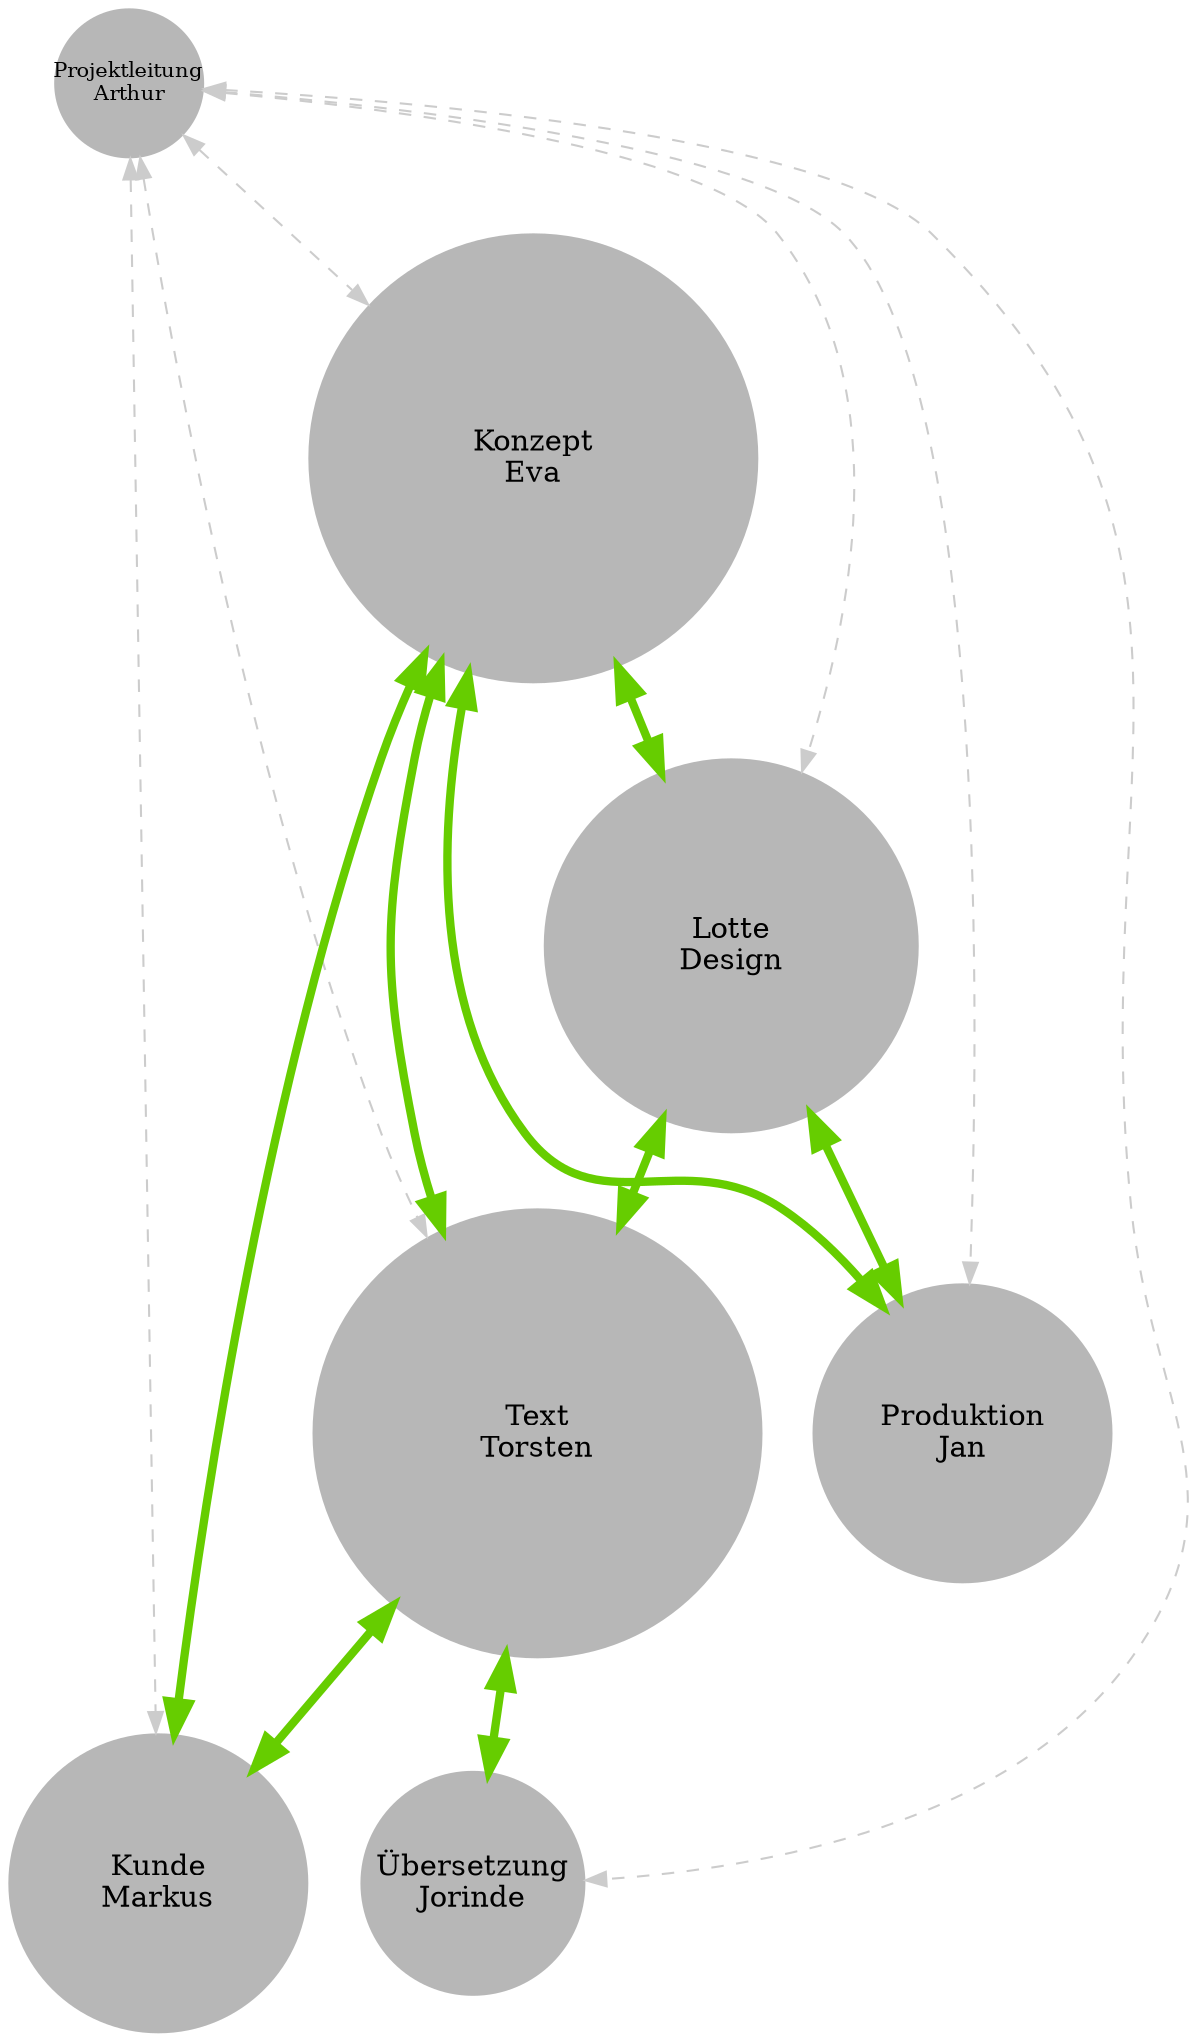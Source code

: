# neato
digraph G {
overlap=scale

edge [ dir=both penwidth=4 color="#66cd00" ]
node [ shape=circle fixedsize=1 width=1 fontsize=14 fillcolor="#B7B7B7" style=filled penwidth=0 ]

arthur [ label="Projektleitung\nArthur" fontsize=10 ]
eva [ label="Konzept\nEva" width=3 ]
lotte [ label="Lotte\nDesign" width=2.5 ]
torsten [ label="Text\nTorsten" width=3 ]
markus [ label="Kunde\nMarkus"  width=2 ]
jorinde [ label="Übersetzung\nJorinde" width=1.5 ]
jan [ label="Produktion\nJan" width=2 ]

edge [ penwidth=1 arrowsize=1 color="#CCCCCC" weight=0.1 style=dashed len=5 ]
arthur -> eva
arthur -> markus
arthur -> torsten
arthur -> lotte
arthur -> jan
arthur -> jorinde

edge [ len=4 arrowsize=1.5  penwidth=4 style=solid color="#66cd00" ]
eva -> markus
eva -> lotte
eva -> torsten
eva -> jan
lotte -> jan
lotte -> torsten
torsten -> jorinde
torsten -> markus

}